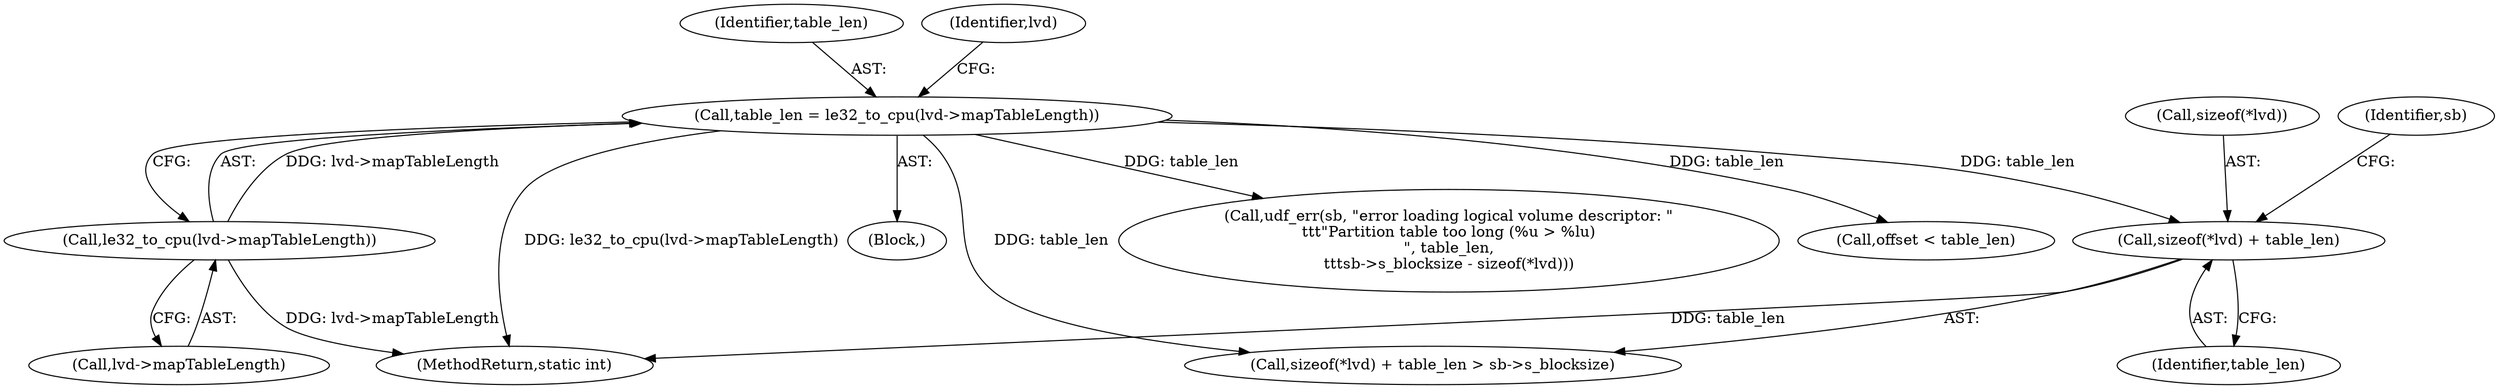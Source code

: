 digraph "0_linux_1df2ae31c724e57be9d7ac00d78db8a5dabdd050@API" {
"1000155" [label="(Call,sizeof(*lvd) + table_len)"];
"1000147" [label="(Call,table_len = le32_to_cpu(lvd->mapTableLength))"];
"1000149" [label="(Call,le32_to_cpu(lvd->mapTableLength))"];
"1000161" [label="(Identifier,sb)"];
"1000148" [label="(Identifier,table_len)"];
"1000154" [label="(Call,sizeof(*lvd) + table_len > sb->s_blocksize)"];
"1000149" [label="(Call,le32_to_cpu(lvd->mapTableLength))"];
"1000150" [label="(Call,lvd->mapTableLength)"];
"1000104" [label="(Block,)"];
"1000159" [label="(Identifier,table_len)"];
"1000691" [label="(MethodReturn,static int)"];
"1000164" [label="(Call,udf_err(sb, \"error loading logical volume descriptor: \"\n\t\t\t\"Partition table too long (%u > %lu)\n\", table_len,\n\t\t\tsb->s_blocksize - sizeof(*lvd)))"];
"1000147" [label="(Call,table_len = le32_to_cpu(lvd->mapTableLength))"];
"1000156" [label="(Call,sizeof(*lvd))"];
"1000201" [label="(Call,offset < table_len)"];
"1000158" [label="(Identifier,lvd)"];
"1000155" [label="(Call,sizeof(*lvd) + table_len)"];
"1000155" -> "1000154"  [label="AST: "];
"1000155" -> "1000159"  [label="CFG: "];
"1000156" -> "1000155"  [label="AST: "];
"1000159" -> "1000155"  [label="AST: "];
"1000161" -> "1000155"  [label="CFG: "];
"1000155" -> "1000691"  [label="DDG: table_len"];
"1000147" -> "1000155"  [label="DDG: table_len"];
"1000147" -> "1000104"  [label="AST: "];
"1000147" -> "1000149"  [label="CFG: "];
"1000148" -> "1000147"  [label="AST: "];
"1000149" -> "1000147"  [label="AST: "];
"1000158" -> "1000147"  [label="CFG: "];
"1000147" -> "1000691"  [label="DDG: le32_to_cpu(lvd->mapTableLength)"];
"1000149" -> "1000147"  [label="DDG: lvd->mapTableLength"];
"1000147" -> "1000154"  [label="DDG: table_len"];
"1000147" -> "1000164"  [label="DDG: table_len"];
"1000147" -> "1000201"  [label="DDG: table_len"];
"1000149" -> "1000150"  [label="CFG: "];
"1000150" -> "1000149"  [label="AST: "];
"1000149" -> "1000691"  [label="DDG: lvd->mapTableLength"];
}
